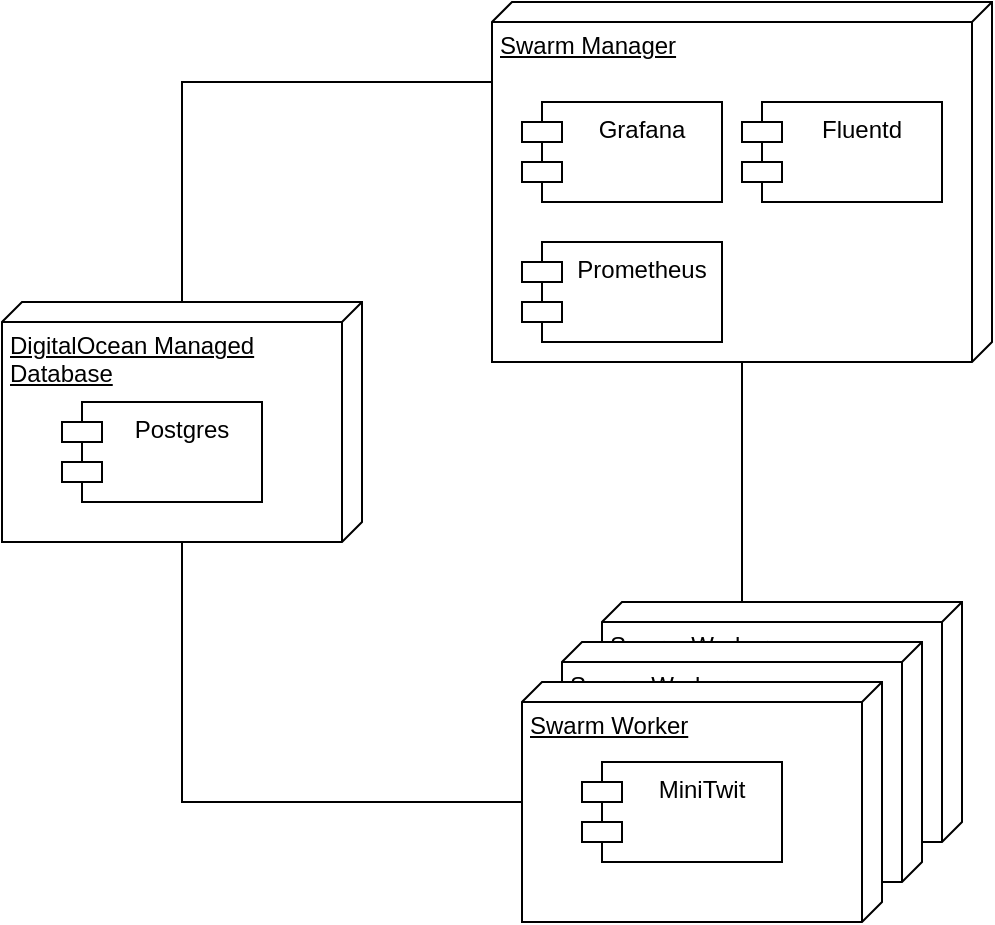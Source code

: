<mxfile compressed="false" version="24.0.7" type="device">
  <diagram name="Page-1" id="tfMJVQ3wojYNE6ftyGFj">
    <mxGraphModel dx="1343" dy="750" grid="1" gridSize="10" guides="1" tooltips="1" connect="1" arrows="1" fold="1" page="1" pageScale="1" pageWidth="600" pageHeight="600" math="0" shadow="0">
      <root>
        <mxCell id="0" />
        <mxCell id="1" parent="0" />
        <mxCell id="KcxyrFXpWRzxBZJvNXxI-8" style="edgeStyle=orthogonalEdgeStyle;rounded=0;orthogonalLoop=1;jettySize=auto;html=1;endArrow=none;endFill=0;backgroundOutline=0;" edge="1" parent="1" source="KcxyrFXpWRzxBZJvNXxI-2" target="KcxyrFXpWRzxBZJvNXxI-23">
          <mxGeometry relative="1" as="geometry" />
        </mxCell>
        <mxCell id="KcxyrFXpWRzxBZJvNXxI-19" style="edgeStyle=orthogonalEdgeStyle;rounded=0;orthogonalLoop=1;jettySize=auto;html=1;endArrow=none;endFill=0;backgroundOutline=0;" edge="1" parent="1" source="KcxyrFXpWRzxBZJvNXxI-2" target="KcxyrFXpWRzxBZJvNXxI-16">
          <mxGeometry relative="1" as="geometry">
            <Array as="points">
              <mxPoint x="100" y="100" />
            </Array>
          </mxGeometry>
        </mxCell>
        <mxCell id="KcxyrFXpWRzxBZJvNXxI-2" value="Swarm Manager" style="verticalAlign=top;align=left;spacingTop=8;spacingLeft=2;spacingRight=12;shape=cube;size=10;direction=south;fontStyle=4;html=1;whiteSpace=wrap;backgroundOutline=0;" vertex="1" parent="1">
          <mxGeometry x="255" y="60" width="250" height="180" as="geometry" />
        </mxCell>
        <mxCell id="KcxyrFXpWRzxBZJvNXxI-13" value="Grafana" style="shape=module;align=left;spacingLeft=20;align=center;verticalAlign=top;whiteSpace=wrap;html=1;backgroundOutline=0;" vertex="1" parent="1">
          <mxGeometry x="270" y="110" width="100" height="50" as="geometry" />
        </mxCell>
        <mxCell id="KcxyrFXpWRzxBZJvNXxI-14" value="Prometheus" style="shape=module;align=left;spacingLeft=20;align=center;verticalAlign=top;whiteSpace=wrap;html=1;backgroundOutline=0;" vertex="1" parent="1">
          <mxGeometry x="270" y="180" width="100" height="50" as="geometry" />
        </mxCell>
        <mxCell id="KcxyrFXpWRzxBZJvNXxI-15" value="Fluentd" style="shape=module;align=left;spacingLeft=20;align=center;verticalAlign=top;whiteSpace=wrap;html=1;backgroundOutline=0;" vertex="1" parent="1">
          <mxGeometry x="380" y="110" width="100" height="50" as="geometry" />
        </mxCell>
        <mxCell id="KcxyrFXpWRzxBZJvNXxI-21" value="" style="group;backgroundOutline=0;" vertex="1" connectable="0" parent="1">
          <mxGeometry x="310" y="360" width="180" height="160" as="geometry" />
        </mxCell>
        <mxCell id="KcxyrFXpWRzxBZJvNXxI-5" value="Swarm Worker" style="verticalAlign=top;align=left;spacingTop=8;spacingLeft=2;spacingRight=12;shape=cube;size=10;direction=south;fontStyle=4;html=1;whiteSpace=wrap;backgroundOutline=0;" vertex="1" parent="KcxyrFXpWRzxBZJvNXxI-21">
          <mxGeometry width="180" height="120" as="geometry" />
        </mxCell>
        <mxCell id="KcxyrFXpWRzxBZJvNXxI-11" value="MiniTwit" style="shape=module;align=left;spacingLeft=20;align=center;verticalAlign=top;whiteSpace=wrap;html=1;backgroundOutline=0;" vertex="1" parent="KcxyrFXpWRzxBZJvNXxI-21">
          <mxGeometry x="30" y="40" width="100" height="50" as="geometry" />
        </mxCell>
        <mxCell id="KcxyrFXpWRzxBZJvNXxI-22" value="" style="group;backgroundOutline=0;" vertex="1" connectable="0" parent="KcxyrFXpWRzxBZJvNXxI-21">
          <mxGeometry x="-20" y="20" width="180" height="140" as="geometry" />
        </mxCell>
        <mxCell id="KcxyrFXpWRzxBZJvNXxI-23" value="Swarm Worker" style="verticalAlign=top;align=left;spacingTop=8;spacingLeft=2;spacingRight=12;shape=cube;size=10;direction=south;fontStyle=4;html=1;whiteSpace=wrap;backgroundOutline=0;" vertex="1" parent="KcxyrFXpWRzxBZJvNXxI-22">
          <mxGeometry width="180" height="120" as="geometry" />
        </mxCell>
        <mxCell id="KcxyrFXpWRzxBZJvNXxI-24" value="MiniTwit" style="shape=module;align=left;spacingLeft=20;align=center;verticalAlign=top;whiteSpace=wrap;html=1;backgroundOutline=0;" vertex="1" parent="KcxyrFXpWRzxBZJvNXxI-22">
          <mxGeometry x="30" y="40" width="100" height="50" as="geometry" />
        </mxCell>
        <mxCell id="KcxyrFXpWRzxBZJvNXxI-25" value="" style="group;backgroundOutline=0;" vertex="1" connectable="0" parent="KcxyrFXpWRzxBZJvNXxI-22">
          <mxGeometry x="-20" y="20" width="180" height="120" as="geometry" />
        </mxCell>
        <mxCell id="KcxyrFXpWRzxBZJvNXxI-26" value="Swarm Worker" style="verticalAlign=top;align=left;spacingTop=8;spacingLeft=2;spacingRight=12;shape=cube;size=10;direction=south;fontStyle=4;html=1;whiteSpace=wrap;backgroundOutline=0;" vertex="1" parent="KcxyrFXpWRzxBZJvNXxI-25">
          <mxGeometry width="180" height="120" as="geometry" />
        </mxCell>
        <mxCell id="KcxyrFXpWRzxBZJvNXxI-27" value="MiniTwit" style="shape=module;align=left;spacingLeft=20;align=center;verticalAlign=top;whiteSpace=wrap;html=1;backgroundOutline=0;" vertex="1" parent="KcxyrFXpWRzxBZJvNXxI-25">
          <mxGeometry x="30" y="40" width="100" height="50" as="geometry" />
        </mxCell>
        <mxCell id="KcxyrFXpWRzxBZJvNXxI-28" style="edgeStyle=orthogonalEdgeStyle;rounded=0;orthogonalLoop=1;jettySize=auto;html=1;endArrow=none;endFill=0;backgroundOutline=0;" edge="1" parent="1" source="KcxyrFXpWRzxBZJvNXxI-26" target="KcxyrFXpWRzxBZJvNXxI-16">
          <mxGeometry relative="1" as="geometry" />
        </mxCell>
        <mxCell id="KcxyrFXpWRzxBZJvNXxI-29" value="" style="group;backgroundOutline=0;" vertex="1" connectable="0" parent="1">
          <mxGeometry x="10" y="210" width="180" height="120" as="geometry" />
        </mxCell>
        <mxCell id="KcxyrFXpWRzxBZJvNXxI-16" value="DigitalOcean Managed Database" style="verticalAlign=top;align=left;spacingTop=8;spacingLeft=2;spacingRight=12;shape=cube;size=10;direction=south;fontStyle=4;html=1;whiteSpace=wrap;backgroundOutline=0;" vertex="1" parent="KcxyrFXpWRzxBZJvNXxI-29">
          <mxGeometry width="180" height="120" as="geometry" />
        </mxCell>
        <mxCell id="KcxyrFXpWRzxBZJvNXxI-17" value="Postgres" style="shape=module;align=left;spacingLeft=20;align=center;verticalAlign=top;whiteSpace=wrap;html=1;backgroundOutline=0;" vertex="1" parent="KcxyrFXpWRzxBZJvNXxI-29">
          <mxGeometry x="30" y="50" width="100" height="50" as="geometry" />
        </mxCell>
      </root>
    </mxGraphModel>
  </diagram>
</mxfile>
